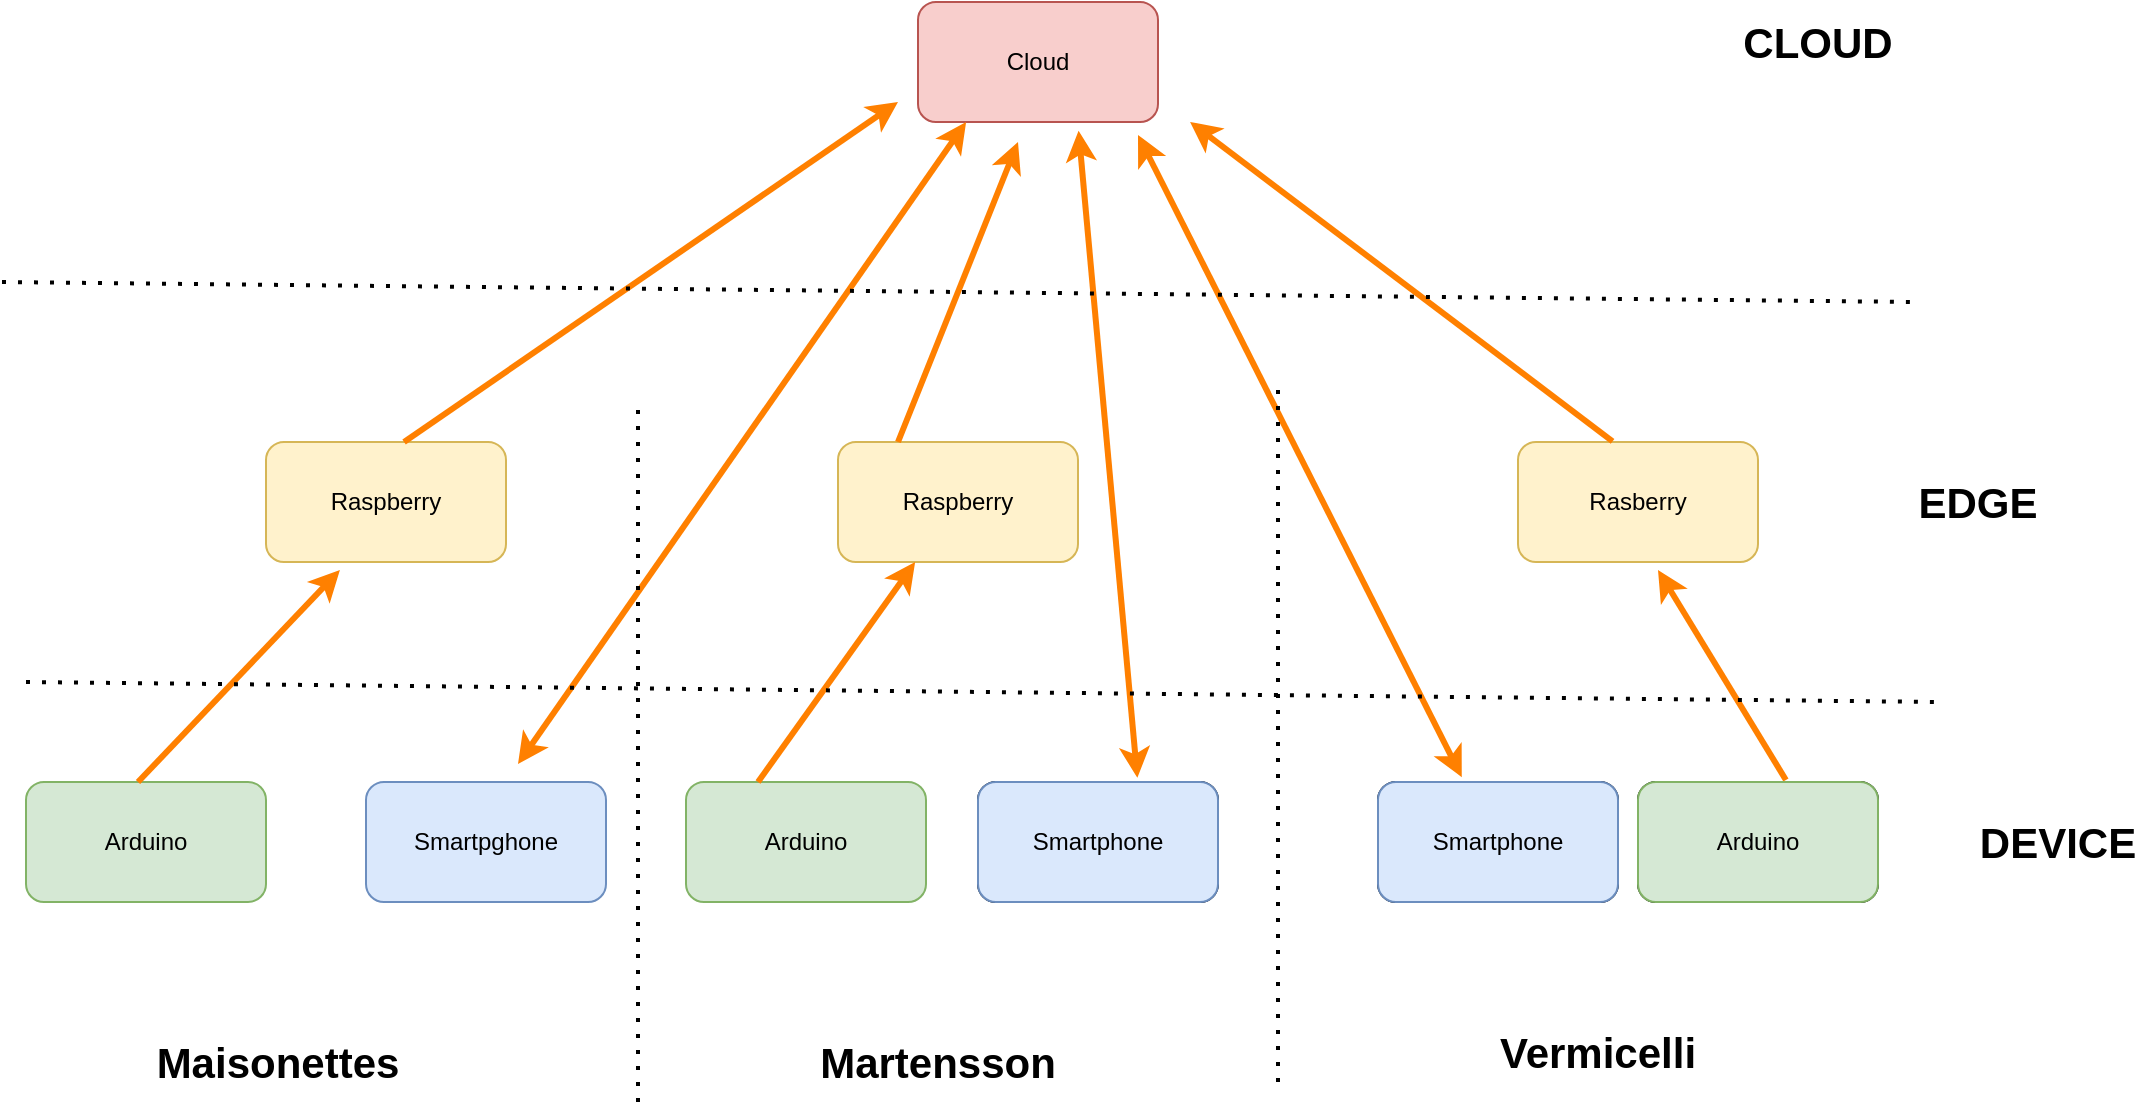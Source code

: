 <mxfile version="14.6.13" type="device"><diagram id="zubRIbRevXIwaSuzxwCd" name="Pagina-1"><mxGraphModel dx="813" dy="470" grid="1" gridSize="10" guides="1" tooltips="1" connect="1" arrows="1" fold="1" page="1" pageScale="1" pageWidth="827" pageHeight="1169" math="0" shadow="0"><root><mxCell id="0"/><mxCell id="1" parent="0"/><mxCell id="ZUtaRGhzAKUHV4PIhuAe-1" value="Cloud" style="rounded=1;whiteSpace=wrap;html=1;fillColor=#f8cecc;strokeColor=#b85450;" vertex="1" parent="1"><mxGeometry x="470" y="70" width="120" height="60" as="geometry"/></mxCell><mxCell id="ZUtaRGhzAKUHV4PIhuAe-2" value="Raspberry" style="rounded=1;whiteSpace=wrap;html=1;fillColor=#fff2cc;strokeColor=#d6b656;" vertex="1" parent="1"><mxGeometry x="144" y="290" width="120" height="60" as="geometry"/></mxCell><mxCell id="ZUtaRGhzAKUHV4PIhuAe-3" value="Rasberry" style="rounded=1;whiteSpace=wrap;html=1;fillColor=#fff2cc;strokeColor=#d6b656;" vertex="1" parent="1"><mxGeometry x="770" y="290" width="120" height="60" as="geometry"/></mxCell><mxCell id="ZUtaRGhzAKUHV4PIhuAe-4" value="Raspberry" style="rounded=1;whiteSpace=wrap;html=1;fillColor=#fff2cc;strokeColor=#d6b656;" vertex="1" parent="1"><mxGeometry x="430" y="290" width="120" height="60" as="geometry"/></mxCell><mxCell id="ZUtaRGhzAKUHV4PIhuAe-6" value="Smartphone" style="rounded=1;whiteSpace=wrap;html=1;" vertex="1" parent="1"><mxGeometry x="500" y="460" width="120" height="60" as="geometry"/></mxCell><mxCell id="ZUtaRGhzAKUHV4PIhuAe-7" value="Arduino" style="rounded=1;whiteSpace=wrap;html=1;" vertex="1" parent="1"><mxGeometry x="830" y="460" width="120" height="60" as="geometry"/></mxCell><mxCell id="ZUtaRGhzAKUHV4PIhuAe-8" value="Smarphone" style="rounded=1;whiteSpace=wrap;html=1;" vertex="1" parent="1"><mxGeometry x="700" y="460" width="120" height="60" as="geometry"/></mxCell><mxCell id="ZUtaRGhzAKUHV4PIhuAe-9" value="Arduino" style="rounded=1;whiteSpace=wrap;html=1;fillColor=#d5e8d4;strokeColor=#82b366;" vertex="1" parent="1"><mxGeometry x="24" y="460" width="120" height="60" as="geometry"/></mxCell><mxCell id="ZUtaRGhzAKUHV4PIhuAe-10" value="Arduino" style="rounded=1;whiteSpace=wrap;html=1;fillColor=#d5e8d4;strokeColor=#82b366;" vertex="1" parent="1"><mxGeometry x="354" y="460" width="120" height="60" as="geometry"/></mxCell><mxCell id="ZUtaRGhzAKUHV4PIhuAe-11" value="Smartpghone" style="rounded=1;whiteSpace=wrap;html=1;fillColor=#dae8fc;strokeColor=#6c8ebf;" vertex="1" parent="1"><mxGeometry x="194" y="460" width="120" height="60" as="geometry"/></mxCell><mxCell id="ZUtaRGhzAKUHV4PIhuAe-12" value="" style="endArrow=classic;html=1;entryX=0.308;entryY=1.067;entryDx=0;entryDy=0;entryPerimeter=0;strokeColor=#FF8000;strokeWidth=3;" edge="1" parent="1" target="ZUtaRGhzAKUHV4PIhuAe-2"><mxGeometry width="50" height="50" relative="1" as="geometry"><mxPoint x="80" y="460" as="sourcePoint"/><mxPoint x="130" y="410" as="targetPoint"/></mxGeometry></mxCell><mxCell id="ZUtaRGhzAKUHV4PIhuAe-14" value="" style="endArrow=classic;html=1;strokeColor=#FF8000;strokeWidth=3;" edge="1" parent="1" target="ZUtaRGhzAKUHV4PIhuAe-4"><mxGeometry width="50" height="50" relative="1" as="geometry"><mxPoint x="390" y="460" as="sourcePoint"/><mxPoint x="490.96" y="354.02" as="targetPoint"/></mxGeometry></mxCell><mxCell id="ZUtaRGhzAKUHV4PIhuAe-18" value="" style="endArrow=classic;html=1;exitX=0.583;exitY=-0.017;exitDx=0;exitDy=0;exitPerimeter=0;strokeColor=#FF8000;strokeWidth=3;" edge="1" parent="1"><mxGeometry width="50" height="50" relative="1" as="geometry"><mxPoint x="903.96" y="458.98" as="sourcePoint"/><mxPoint x="840" y="354" as="targetPoint"/></mxGeometry></mxCell><mxCell id="ZUtaRGhzAKUHV4PIhuAe-19" value="" style="endArrow=classic;html=1;strokeColor=#FF8000;strokeWidth=3;" edge="1" parent="1"><mxGeometry width="50" height="50" relative="1" as="geometry"><mxPoint x="213.04" y="290" as="sourcePoint"/><mxPoint x="460" y="120" as="targetPoint"/></mxGeometry></mxCell><mxCell id="ZUtaRGhzAKUHV4PIhuAe-20" value="" style="endArrow=classic;html=1;exitX=0.25;exitY=0;exitDx=0;exitDy=0;strokeColor=#FF8000;strokeWidth=3;" edge="1" parent="1" source="ZUtaRGhzAKUHV4PIhuAe-4"><mxGeometry width="50" height="50" relative="1" as="geometry"><mxPoint x="449" y="280" as="sourcePoint"/><mxPoint x="520" y="140" as="targetPoint"/></mxGeometry></mxCell><mxCell id="ZUtaRGhzAKUHV4PIhuAe-21" value="" style="endArrow=classic;html=1;exitX=0.394;exitY=-0.006;exitDx=0;exitDy=0;exitPerimeter=0;strokeColor=#FF8000;strokeWidth=3;" edge="1" parent="1" source="ZUtaRGhzAKUHV4PIhuAe-3"><mxGeometry width="50" height="50" relative="1" as="geometry"><mxPoint x="820" y="280" as="sourcePoint"/><mxPoint x="606.04" y="130" as="targetPoint"/></mxGeometry></mxCell><mxCell id="ZUtaRGhzAKUHV4PIhuAe-23" value="" style="endArrow=classic;startArrow=classic;html=1;entryX=0.669;entryY=1.073;entryDx=0;entryDy=0;entryPerimeter=0;exitX=0.664;exitY=-0.035;exitDx=0;exitDy=0;exitPerimeter=0;strokeColor=#FF8000;strokeWidth=3;" edge="1" parent="1" source="ZUtaRGhzAKUHV4PIhuAe-6" target="ZUtaRGhzAKUHV4PIhuAe-1"><mxGeometry width="50" height="50" relative="1" as="geometry"><mxPoint x="570" y="460" as="sourcePoint"/><mxPoint x="560" y="140" as="targetPoint"/></mxGeometry></mxCell><mxCell id="ZUtaRGhzAKUHV4PIhuAe-24" value="" style="endArrow=classic;startArrow=classic;html=1;entryX=0.669;entryY=1.073;entryDx=0;entryDy=0;entryPerimeter=0;exitX=0.349;exitY=-0.04;exitDx=0;exitDy=0;exitPerimeter=0;strokeColor=#FF8000;strokeWidth=3;" edge="1" parent="1" source="ZUtaRGhzAKUHV4PIhuAe-8"><mxGeometry width="50" height="50" relative="1" as="geometry"><mxPoint x="609.4" y="460.0" as="sourcePoint"/><mxPoint x="580.0" y="136.48" as="targetPoint"/></mxGeometry></mxCell><mxCell id="ZUtaRGhzAKUHV4PIhuAe-25" value="" style="endArrow=classic;startArrow=classic;html=1;entryX=0.669;entryY=1.073;entryDx=0;entryDy=0;entryPerimeter=0;strokeColor=#FF8000;strokeWidth=3;" edge="1" parent="1"><mxGeometry width="50" height="50" relative="1" as="geometry"><mxPoint x="270" y="451" as="sourcePoint"/><mxPoint x="494.06" y="130.0" as="targetPoint"/></mxGeometry></mxCell><mxCell id="ZUtaRGhzAKUHV4PIhuAe-26" value="" style="endArrow=none;dashed=1;html=1;dashPattern=1 3;strokeWidth=2;" edge="1" parent="1"><mxGeometry width="50" height="50" relative="1" as="geometry"><mxPoint x="24" y="410" as="sourcePoint"/><mxPoint x="980" y="420" as="targetPoint"/></mxGeometry></mxCell><mxCell id="ZUtaRGhzAKUHV4PIhuAe-27" value="" style="endArrow=none;dashed=1;html=1;dashPattern=1 3;strokeWidth=2;" edge="1" parent="1"><mxGeometry width="50" height="50" relative="1" as="geometry"><mxPoint x="12" y="210" as="sourcePoint"/><mxPoint x="968" y="220" as="targetPoint"/></mxGeometry></mxCell><mxCell id="ZUtaRGhzAKUHV4PIhuAe-28" value="" style="endArrow=none;dashed=1;html=1;dashPattern=1 3;strokeWidth=2;" edge="1" parent="1"><mxGeometry width="50" height="50" relative="1" as="geometry"><mxPoint x="330" y="620" as="sourcePoint"/><mxPoint x="330" y="270" as="targetPoint"/></mxGeometry></mxCell><mxCell id="ZUtaRGhzAKUHV4PIhuAe-29" value="" style="endArrow=none;dashed=1;html=1;dashPattern=1 3;strokeWidth=2;" edge="1" parent="1"><mxGeometry width="50" height="50" relative="1" as="geometry"><mxPoint x="650" y="610" as="sourcePoint"/><mxPoint x="650" y="260" as="targetPoint"/></mxGeometry></mxCell><mxCell id="ZUtaRGhzAKUHV4PIhuAe-31" value="Arduino" style="rounded=1;whiteSpace=wrap;html=1;fillColor=#d5e8d4;strokeColor=#82b366;" vertex="1" parent="1"><mxGeometry x="830" y="460" width="120" height="60" as="geometry"/></mxCell><mxCell id="ZUtaRGhzAKUHV4PIhuAe-32" value="Smartphone" style="rounded=1;whiteSpace=wrap;html=1;fillColor=#dae8fc;strokeColor=#6c8ebf;" vertex="1" parent="1"><mxGeometry x="700" y="460" width="120" height="60" as="geometry"/></mxCell><mxCell id="ZUtaRGhzAKUHV4PIhuAe-33" value="Smartphone" style="rounded=1;whiteSpace=wrap;html=1;fillColor=#dae8fc;strokeColor=#6c8ebf;" vertex="1" parent="1"><mxGeometry x="500" y="460" width="120" height="60" as="geometry"/></mxCell><mxCell id="ZUtaRGhzAKUHV4PIhuAe-34" value="&lt;b&gt;&lt;font style=&quot;font-size: 21px&quot;&gt;EDGE&lt;/font&gt;&lt;/b&gt;" style="text;html=1;strokeColor=none;fillColor=none;align=center;verticalAlign=middle;whiteSpace=wrap;rounded=0;" vertex="1" parent="1"><mxGeometry x="980" y="310" width="40" height="20" as="geometry"/></mxCell><mxCell id="ZUtaRGhzAKUHV4PIhuAe-35" value="&lt;b&gt;&lt;font style=&quot;font-size: 21px&quot;&gt;DEVICE&lt;/font&gt;&lt;/b&gt;" style="text;html=1;strokeColor=none;fillColor=none;align=center;verticalAlign=middle;whiteSpace=wrap;rounded=0;" vertex="1" parent="1"><mxGeometry x="1020" y="480" width="40" height="20" as="geometry"/></mxCell><mxCell id="ZUtaRGhzAKUHV4PIhuAe-36" value="&lt;span style=&quot;font-size: 21px&quot;&gt;&lt;b&gt;CLOUD&lt;/b&gt;&lt;/span&gt;" style="text;html=1;strokeColor=none;fillColor=none;align=center;verticalAlign=middle;whiteSpace=wrap;rounded=0;" vertex="1" parent="1"><mxGeometry x="900" y="80" width="40" height="20" as="geometry"/></mxCell><mxCell id="ZUtaRGhzAKUHV4PIhuAe-38" value="&lt;b&gt;&lt;font style=&quot;font-size: 21px&quot;&gt;Maisonettes&lt;/font&gt;&lt;/b&gt;" style="text;html=1;strokeColor=none;fillColor=none;align=center;verticalAlign=middle;whiteSpace=wrap;rounded=0;" vertex="1" parent="1"><mxGeometry x="130" y="590" width="40" height="20" as="geometry"/></mxCell><mxCell id="ZUtaRGhzAKUHV4PIhuAe-39" value="&lt;b&gt;&lt;font style=&quot;font-size: 21px&quot;&gt;Martensson&lt;/font&gt;&lt;/b&gt;" style="text;html=1;strokeColor=none;fillColor=none;align=center;verticalAlign=middle;whiteSpace=wrap;rounded=0;" vertex="1" parent="1"><mxGeometry x="460" y="590" width="40" height="20" as="geometry"/></mxCell><mxCell id="ZUtaRGhzAKUHV4PIhuAe-40" value="&lt;b&gt;&lt;font style=&quot;font-size: 21px&quot;&gt;Vermicelli&lt;/font&gt;&lt;/b&gt;" style="text;html=1;strokeColor=none;fillColor=none;align=center;verticalAlign=middle;whiteSpace=wrap;rounded=0;" vertex="1" parent="1"><mxGeometry x="790" y="585" width="40" height="20" as="geometry"/></mxCell></root></mxGraphModel></diagram></mxfile>